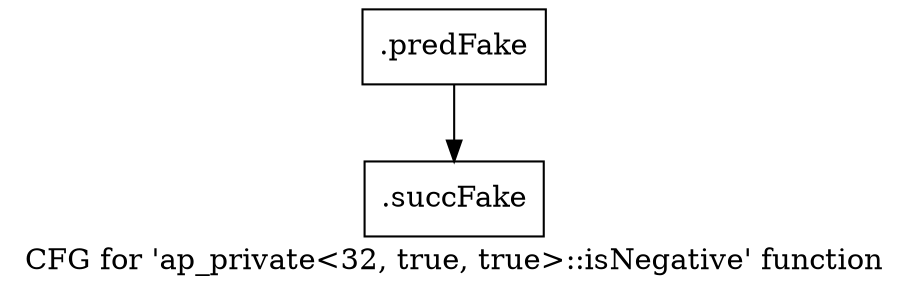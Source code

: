 digraph "CFG for 'ap_private\<32, true, true\>::isNegative' function" {
	label="CFG for 'ap_private\<32, true, true\>::isNegative' function";

	Node0x588d170 [shape=record,filename="",linenumber="",label="{.predFake}"];
	Node0x588d170 -> Node0x607f2e0[ callList="" memoryops="" filename="/mnt/xilinx/Vitis_HLS/2021.2/include/etc/ap_private.h" execusionnum="21"];
	Node0x607f2e0 [shape=record,filename="/mnt/xilinx/Vitis_HLS/2021.2/include/etc/ap_private.h",linenumber="1763",label="{.succFake}"];
}

